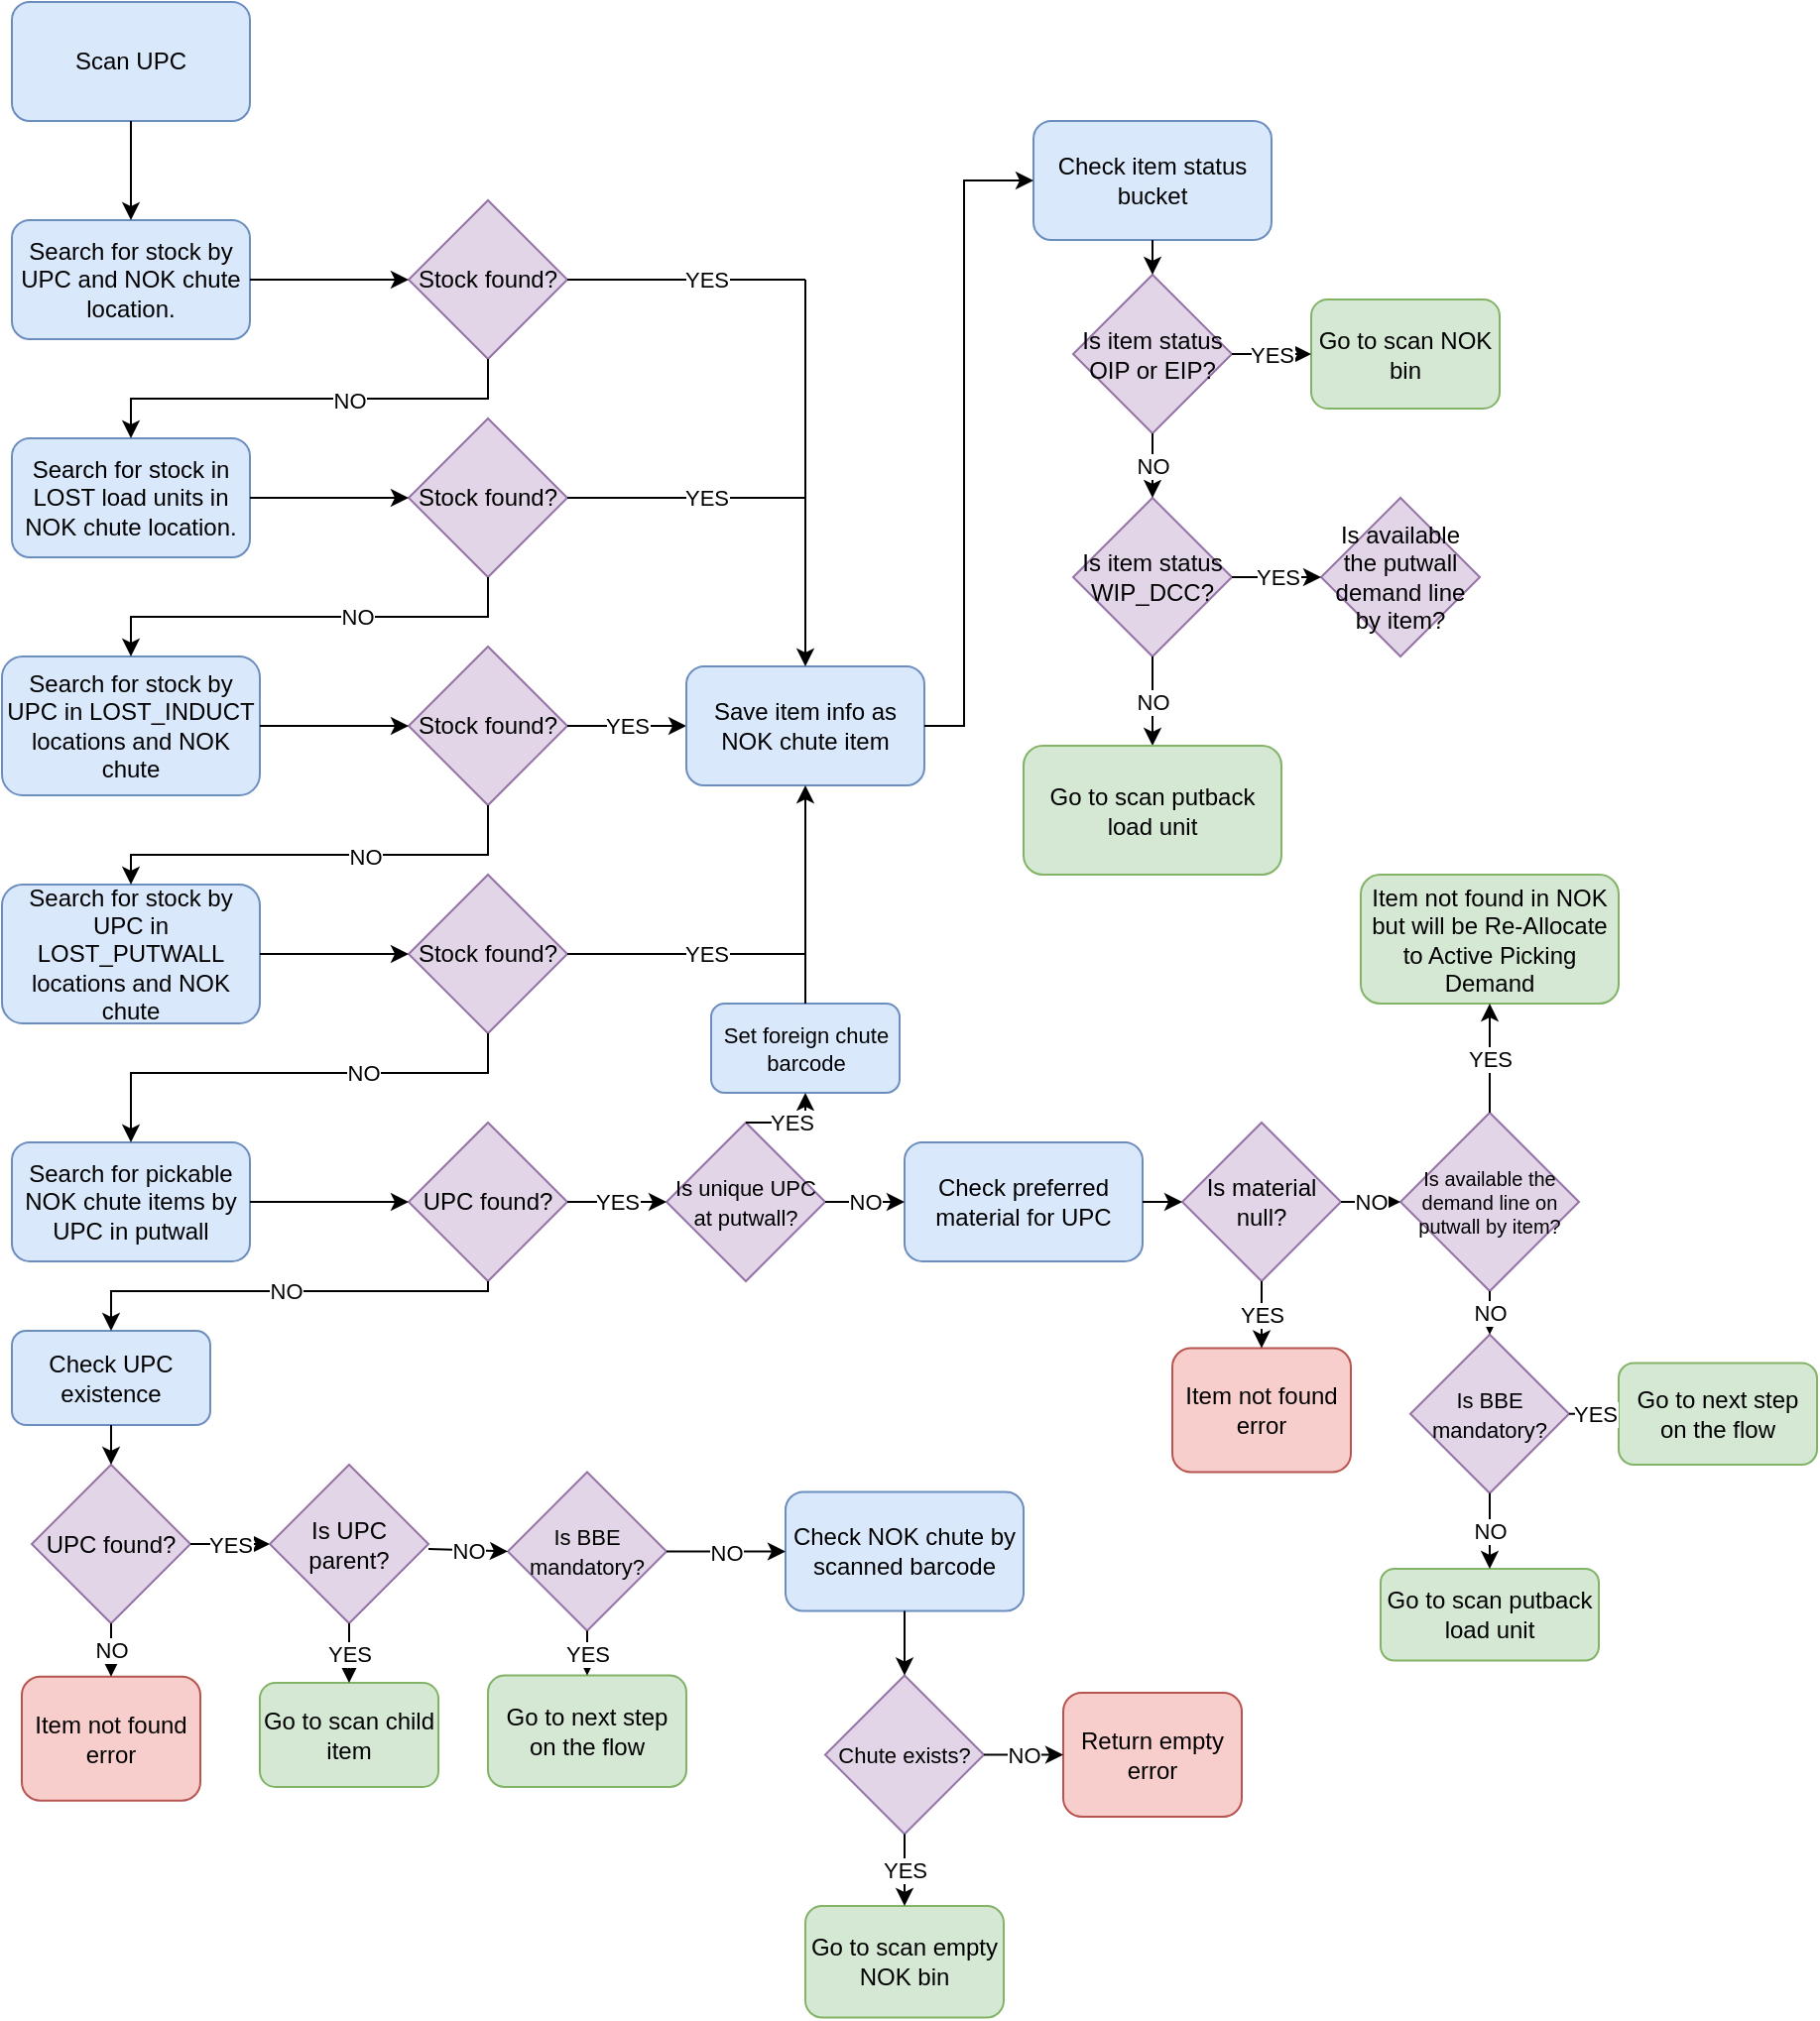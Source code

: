 <mxfile version="20.8.5" type="github">
  <diagram id="r_YibBg9pNAlh49fxTqV" name="Page-1">
    <mxGraphModel dx="880" dy="484" grid="1" gridSize="10" guides="1" tooltips="1" connect="1" arrows="1" fold="1" page="1" pageScale="1" pageWidth="850" pageHeight="1100" math="0" shadow="0">
      <root>
        <mxCell id="0" />
        <mxCell id="1" parent="0" />
        <mxCell id="iW8ypiJLn93vTO-Lixs0-1" value="Scan UPC" style="rounded=1;whiteSpace=wrap;html=1;fillColor=#dae8fc;strokeColor=#6c8ebf;" parent="1" vertex="1">
          <mxGeometry x="40" y="40" width="120" height="60" as="geometry" />
        </mxCell>
        <mxCell id="iW8ypiJLn93vTO-Lixs0-2" value="Search for stock by UPC and NOK chute location." style="rounded=1;whiteSpace=wrap;html=1;fillColor=#dae8fc;strokeColor=#6c8ebf;" parent="1" vertex="1">
          <mxGeometry x="40" y="150" width="120" height="60" as="geometry" />
        </mxCell>
        <mxCell id="iW8ypiJLn93vTO-Lixs0-3" value="Stock found?" style="rhombus;whiteSpace=wrap;html=1;fillColor=#e1d5e7;strokeColor=#9673a6;" parent="1" vertex="1">
          <mxGeometry x="240" y="140" width="80" height="80" as="geometry" />
        </mxCell>
        <mxCell id="iW8ypiJLn93vTO-Lixs0-4" value="" style="endArrow=classic;html=1;rounded=0;exitX=0.5;exitY=1;exitDx=0;exitDy=0;" parent="1" source="iW8ypiJLn93vTO-Lixs0-1" target="iW8ypiJLn93vTO-Lixs0-2" edge="1">
          <mxGeometry width="50" height="50" relative="1" as="geometry">
            <mxPoint x="400" y="130" as="sourcePoint" />
            <mxPoint x="450" y="80" as="targetPoint" />
          </mxGeometry>
        </mxCell>
        <mxCell id="iW8ypiJLn93vTO-Lixs0-5" value="" style="endArrow=classic;html=1;rounded=0;exitX=1;exitY=0.5;exitDx=0;exitDy=0;entryX=0;entryY=0.5;entryDx=0;entryDy=0;" parent="1" source="iW8ypiJLn93vTO-Lixs0-2" target="iW8ypiJLn93vTO-Lixs0-3" edge="1">
          <mxGeometry width="50" height="50" relative="1" as="geometry">
            <mxPoint x="400" y="110" as="sourcePoint" />
            <mxPoint x="450" y="60" as="targetPoint" />
          </mxGeometry>
        </mxCell>
        <mxCell id="iW8ypiJLn93vTO-Lixs0-6" value="Search for stock in LOST load units in NOK chute location." style="rounded=1;whiteSpace=wrap;html=1;fillColor=#dae8fc;strokeColor=#6c8ebf;" parent="1" vertex="1">
          <mxGeometry x="40" y="260" width="120" height="60" as="geometry" />
        </mxCell>
        <mxCell id="iW8ypiJLn93vTO-Lixs0-7" value="" style="endArrow=classic;html=1;rounded=0;exitX=0.5;exitY=1;exitDx=0;exitDy=0;entryX=0.5;entryY=0;entryDx=0;entryDy=0;" parent="1" source="iW8ypiJLn93vTO-Lixs0-3" target="iW8ypiJLn93vTO-Lixs0-6" edge="1">
          <mxGeometry width="50" height="50" relative="1" as="geometry">
            <mxPoint x="400" y="170" as="sourcePoint" />
            <mxPoint x="450" y="120" as="targetPoint" />
            <Array as="points">
              <mxPoint x="280" y="240" />
              <mxPoint x="100" y="240" />
            </Array>
          </mxGeometry>
        </mxCell>
        <mxCell id="uiSWtzwR43BjHoKQ6L8p-38" value="NO" style="edgeLabel;html=1;align=center;verticalAlign=middle;resizable=0;points=[];fontSize=11;" parent="iW8ypiJLn93vTO-Lixs0-7" vertex="1" connectable="0">
          <mxGeometry x="-0.182" y="1" relative="1" as="geometry">
            <mxPoint as="offset" />
          </mxGeometry>
        </mxCell>
        <mxCell id="iW8ypiJLn93vTO-Lixs0-8" value="Search for stock by UPC in LOST_INDUCT locations and NOK chute" style="rounded=1;whiteSpace=wrap;html=1;fillColor=#dae8fc;strokeColor=#6c8ebf;" parent="1" vertex="1">
          <mxGeometry x="35" y="370" width="130" height="70" as="geometry" />
        </mxCell>
        <mxCell id="iW8ypiJLn93vTO-Lixs0-9" value="Stock found?" style="rhombus;whiteSpace=wrap;html=1;fillColor=#e1d5e7;strokeColor=#9673a6;" parent="1" vertex="1">
          <mxGeometry x="240" y="250" width="80" height="80" as="geometry" />
        </mxCell>
        <mxCell id="iW8ypiJLn93vTO-Lixs0-10" value="Stock found?" style="rhombus;whiteSpace=wrap;html=1;fillColor=#e1d5e7;strokeColor=#9673a6;" parent="1" vertex="1">
          <mxGeometry x="240" y="365" width="80" height="80" as="geometry" />
        </mxCell>
        <mxCell id="iW8ypiJLn93vTO-Lixs0-11" value="Search for stock by UPC in LOST_PUTWALL locations and NOK chute" style="rounded=1;whiteSpace=wrap;html=1;fillColor=#dae8fc;strokeColor=#6c8ebf;" parent="1" vertex="1">
          <mxGeometry x="35" y="485" width="130" height="70" as="geometry" />
        </mxCell>
        <mxCell id="iW8ypiJLn93vTO-Lixs0-12" value="" style="endArrow=classic;html=1;rounded=0;exitX=0.5;exitY=1;exitDx=0;exitDy=0;entryX=0.5;entryY=0;entryDx=0;entryDy=0;" parent="1" source="iW8ypiJLn93vTO-Lixs0-9" target="iW8ypiJLn93vTO-Lixs0-8" edge="1">
          <mxGeometry width="50" height="50" relative="1" as="geometry">
            <mxPoint x="400" y="450" as="sourcePoint" />
            <mxPoint x="450" y="400" as="targetPoint" />
            <Array as="points">
              <mxPoint x="280" y="350" />
              <mxPoint x="100" y="350" />
            </Array>
          </mxGeometry>
        </mxCell>
        <mxCell id="uiSWtzwR43BjHoKQ6L8p-39" value="NO" style="edgeLabel;html=1;align=center;verticalAlign=middle;resizable=0;points=[];fontSize=11;" parent="iW8ypiJLn93vTO-Lixs0-12" vertex="1" connectable="0">
          <mxGeometry x="-0.218" relative="1" as="geometry">
            <mxPoint as="offset" />
          </mxGeometry>
        </mxCell>
        <mxCell id="iW8ypiJLn93vTO-Lixs0-13" value="Stock found?" style="rhombus;whiteSpace=wrap;html=1;fillColor=#e1d5e7;strokeColor=#9673a6;" parent="1" vertex="1">
          <mxGeometry x="240" y="480" width="80" height="80" as="geometry" />
        </mxCell>
        <mxCell id="iW8ypiJLn93vTO-Lixs0-14" value="" style="endArrow=classic;html=1;rounded=0;exitX=0.5;exitY=1;exitDx=0;exitDy=0;entryX=0.5;entryY=0;entryDx=0;entryDy=0;" parent="1" source="iW8ypiJLn93vTO-Lixs0-10" target="iW8ypiJLn93vTO-Lixs0-11" edge="1">
          <mxGeometry width="50" height="50" relative="1" as="geometry">
            <mxPoint x="400" y="480" as="sourcePoint" />
            <mxPoint x="450" y="430" as="targetPoint" />
            <Array as="points">
              <mxPoint x="280" y="470" />
              <mxPoint x="100" y="470" />
            </Array>
          </mxGeometry>
        </mxCell>
        <mxCell id="uiSWtzwR43BjHoKQ6L8p-40" value="NO" style="edgeLabel;html=1;align=center;verticalAlign=middle;resizable=0;points=[];fontSize=11;" parent="iW8ypiJLn93vTO-Lixs0-14" vertex="1" connectable="0">
          <mxGeometry x="-0.209" y="1" relative="1" as="geometry">
            <mxPoint as="offset" />
          </mxGeometry>
        </mxCell>
        <mxCell id="iW8ypiJLn93vTO-Lixs0-15" value="" style="endArrow=classic;html=1;rounded=0;exitX=1;exitY=0.5;exitDx=0;exitDy=0;entryX=0;entryY=0.5;entryDx=0;entryDy=0;" parent="1" source="iW8ypiJLn93vTO-Lixs0-6" target="iW8ypiJLn93vTO-Lixs0-9" edge="1">
          <mxGeometry width="50" height="50" relative="1" as="geometry">
            <mxPoint x="400" y="390" as="sourcePoint" />
            <mxPoint x="450" y="340" as="targetPoint" />
          </mxGeometry>
        </mxCell>
        <mxCell id="iW8ypiJLn93vTO-Lixs0-16" value="" style="endArrow=classic;html=1;rounded=0;exitX=1;exitY=0.5;exitDx=0;exitDy=0;entryX=0;entryY=0.5;entryDx=0;entryDy=0;" parent="1" source="iW8ypiJLn93vTO-Lixs0-8" target="iW8ypiJLn93vTO-Lixs0-10" edge="1">
          <mxGeometry width="50" height="50" relative="1" as="geometry">
            <mxPoint x="400" y="390" as="sourcePoint" />
            <mxPoint x="450" y="340" as="targetPoint" />
          </mxGeometry>
        </mxCell>
        <mxCell id="iW8ypiJLn93vTO-Lixs0-17" value="" style="endArrow=classic;html=1;rounded=0;exitX=1;exitY=0.5;exitDx=0;exitDy=0;entryX=0;entryY=0.5;entryDx=0;entryDy=0;" parent="1" source="iW8ypiJLn93vTO-Lixs0-11" target="iW8ypiJLn93vTO-Lixs0-13" edge="1">
          <mxGeometry width="50" height="50" relative="1" as="geometry">
            <mxPoint x="400" y="390" as="sourcePoint" />
            <mxPoint x="450" y="340" as="targetPoint" />
          </mxGeometry>
        </mxCell>
        <mxCell id="iW8ypiJLn93vTO-Lixs0-18" value="Search for pickable NOK chute items by UPC in putwall" style="rounded=1;whiteSpace=wrap;html=1;fillColor=#dae8fc;strokeColor=#6c8ebf;" parent="1" vertex="1">
          <mxGeometry x="40" y="615" width="120" height="60" as="geometry" />
        </mxCell>
        <mxCell id="iW8ypiJLn93vTO-Lixs0-19" value="" style="endArrow=classic;html=1;rounded=0;exitX=0.5;exitY=1;exitDx=0;exitDy=0;entryX=0.5;entryY=0;entryDx=0;entryDy=0;" parent="1" source="iW8ypiJLn93vTO-Lixs0-13" target="iW8ypiJLn93vTO-Lixs0-18" edge="1">
          <mxGeometry width="50" height="50" relative="1" as="geometry">
            <mxPoint x="400" y="690" as="sourcePoint" />
            <mxPoint x="450" y="640" as="targetPoint" />
            <Array as="points">
              <mxPoint x="280" y="580" />
              <mxPoint x="100" y="580" />
            </Array>
          </mxGeometry>
        </mxCell>
        <mxCell id="uiSWtzwR43BjHoKQ6L8p-41" value="NO" style="edgeLabel;html=1;align=center;verticalAlign=middle;resizable=0;points=[];fontSize=11;" parent="iW8ypiJLn93vTO-Lixs0-19" vertex="1" connectable="0">
          <mxGeometry x="-0.291" relative="1" as="geometry">
            <mxPoint as="offset" />
          </mxGeometry>
        </mxCell>
        <mxCell id="iW8ypiJLn93vTO-Lixs0-21" value="UPC found?" style="rhombus;whiteSpace=wrap;html=1;fillColor=#e1d5e7;strokeColor=#9673a6;" parent="1" vertex="1">
          <mxGeometry x="240" y="605" width="80" height="80" as="geometry" />
        </mxCell>
        <mxCell id="iW8ypiJLn93vTO-Lixs0-22" value="" style="endArrow=classic;html=1;rounded=0;exitX=1;exitY=0.5;exitDx=0;exitDy=0;entryX=0;entryY=0.5;entryDx=0;entryDy=0;" parent="1" source="iW8ypiJLn93vTO-Lixs0-18" target="iW8ypiJLn93vTO-Lixs0-21" edge="1">
          <mxGeometry width="50" height="50" relative="1" as="geometry">
            <mxPoint x="400" y="580" as="sourcePoint" />
            <mxPoint x="450" y="520" as="targetPoint" />
          </mxGeometry>
        </mxCell>
        <mxCell id="iW8ypiJLn93vTO-Lixs0-23" value="&lt;font style=&quot;font-size: 11px;&quot;&gt;Is unique UPC at putwall?&lt;/font&gt;" style="rhombus;whiteSpace=wrap;html=1;fillColor=#e1d5e7;strokeColor=#9673a6;" parent="1" vertex="1">
          <mxGeometry x="370" y="605" width="80" height="80" as="geometry" />
        </mxCell>
        <mxCell id="cumas0a4TIuG_pNE9eDe-1" value="Check preferred material for UPC" style="rounded=1;whiteSpace=wrap;html=1;fillColor=#dae8fc;strokeColor=#6c8ebf;" parent="1" vertex="1">
          <mxGeometry x="490" y="615" width="120" height="60" as="geometry" />
        </mxCell>
        <mxCell id="uiSWtzwR43BjHoKQ6L8p-2" value="Is material null?" style="rhombus;whiteSpace=wrap;html=1;fillColor=#e1d5e7;strokeColor=#9673a6;" parent="1" vertex="1">
          <mxGeometry x="630" y="605" width="80" height="80" as="geometry" />
        </mxCell>
        <mxCell id="uiSWtzwR43BjHoKQ6L8p-4" value="Is available the demand line on putwall by item?" style="rhombus;whiteSpace=wrap;html=1;fillColor=#e1d5e7;strokeColor=#9673a6;fontSize=10;" parent="1" vertex="1">
          <mxGeometry x="740" y="600" width="90" height="90" as="geometry" />
        </mxCell>
        <mxCell id="uiSWtzwR43BjHoKQ6L8p-5" value="&lt;font style=&quot;font-size: 12px;&quot;&gt;Item not found in NOK but will be Re-Allocate to Active Picking Demand&lt;/font&gt;" style="rounded=1;whiteSpace=wrap;html=1;fontSize=10;fillColor=#d5e8d4;strokeColor=#82b366;" parent="1" vertex="1">
          <mxGeometry x="720" y="480" width="130" height="65" as="geometry" />
        </mxCell>
        <mxCell id="uiSWtzwR43BjHoKQ6L8p-8" value="&lt;font style=&quot;font-size: 11px;&quot;&gt;Is BBE mandatory?&lt;/font&gt;" style="rhombus;whiteSpace=wrap;html=1;fillColor=#e1d5e7;strokeColor=#9673a6;" parent="1" vertex="1">
          <mxGeometry x="745" y="711.88" width="80" height="80" as="geometry" />
        </mxCell>
        <mxCell id="uiSWtzwR43BjHoKQ6L8p-9" value="&lt;font style=&quot;font-size: 12px;&quot;&gt;Go to next step on the flow&lt;/font&gt;" style="rounded=1;whiteSpace=wrap;html=1;fontSize=10;fillColor=#d5e8d4;strokeColor=#82b366;" parent="1" vertex="1">
          <mxGeometry x="850" y="726.25" width="100" height="51.25" as="geometry" />
        </mxCell>
        <mxCell id="uiSWtzwR43BjHoKQ6L8p-10" value="&lt;font style=&quot;font-size: 12px;&quot;&gt;Go to scan putback load unit&lt;/font&gt;" style="rounded=1;whiteSpace=wrap;html=1;fontSize=10;fillColor=#d5e8d4;strokeColor=#82b366;" parent="1" vertex="1">
          <mxGeometry x="730" y="830" width="110" height="46.25" as="geometry" />
        </mxCell>
        <mxCell id="uiSWtzwR43BjHoKQ6L8p-21" value="" style="endArrow=classic;html=1;rounded=0;fontSize=11;exitX=1;exitY=0.5;exitDx=0;exitDy=0;entryX=0;entryY=0.5;entryDx=0;entryDy=0;" parent="1" source="iW8ypiJLn93vTO-Lixs0-10" target="uiSWtzwR43BjHoKQ6L8p-63" edge="1">
          <mxGeometry relative="1" as="geometry">
            <mxPoint x="360" y="410" as="sourcePoint" />
            <mxPoint x="410" y="405" as="targetPoint" />
          </mxGeometry>
        </mxCell>
        <mxCell id="uiSWtzwR43BjHoKQ6L8p-22" value="YES" style="edgeLabel;resizable=0;html=1;align=center;verticalAlign=middle;fontSize=11;" parent="uiSWtzwR43BjHoKQ6L8p-21" connectable="0" vertex="1">
          <mxGeometry relative="1" as="geometry" />
        </mxCell>
        <mxCell id="uiSWtzwR43BjHoKQ6L8p-25" value="" style="endArrow=classic;html=1;rounded=0;fontSize=11;exitX=1;exitY=0.5;exitDx=0;exitDy=0;" parent="1" source="cumas0a4TIuG_pNE9eDe-1" target="uiSWtzwR43BjHoKQ6L8p-2" edge="1">
          <mxGeometry width="50" height="50" relative="1" as="geometry">
            <mxPoint x="805" y="895" as="sourcePoint" />
            <mxPoint x="855" y="845" as="targetPoint" />
          </mxGeometry>
        </mxCell>
        <mxCell id="uiSWtzwR43BjHoKQ6L8p-26" value="" style="endArrow=classic;html=1;rounded=0;fontSize=11;exitX=1;exitY=0.5;exitDx=0;exitDy=0;" parent="1" source="iW8ypiJLn93vTO-Lixs0-23" target="cumas0a4TIuG_pNE9eDe-1" edge="1">
          <mxGeometry relative="1" as="geometry">
            <mxPoint x="775" y="922.5" as="sourcePoint" />
            <mxPoint x="875" y="922.5" as="targetPoint" />
          </mxGeometry>
        </mxCell>
        <mxCell id="uiSWtzwR43BjHoKQ6L8p-27" value="NO" style="edgeLabel;resizable=0;html=1;align=center;verticalAlign=middle;fontSize=11;" parent="uiSWtzwR43BjHoKQ6L8p-26" connectable="0" vertex="1">
          <mxGeometry relative="1" as="geometry" />
        </mxCell>
        <mxCell id="uiSWtzwR43BjHoKQ6L8p-30" value="" style="endArrow=classic;html=1;rounded=0;fontSize=11;exitX=0.5;exitY=0;exitDx=0;exitDy=0;entryX=0.5;entryY=1;entryDx=0;entryDy=0;" parent="1" source="uiSWtzwR43BjHoKQ6L8p-4" target="uiSWtzwR43BjHoKQ6L8p-5" edge="1">
          <mxGeometry relative="1" as="geometry">
            <mxPoint x="785" y="885" as="sourcePoint" />
            <mxPoint x="885" y="885" as="targetPoint" />
          </mxGeometry>
        </mxCell>
        <mxCell id="uiSWtzwR43BjHoKQ6L8p-31" value="YES" style="edgeLabel;resizable=0;html=1;align=center;verticalAlign=middle;fontSize=11;" parent="uiSWtzwR43BjHoKQ6L8p-30" connectable="0" vertex="1">
          <mxGeometry relative="1" as="geometry" />
        </mxCell>
        <mxCell id="uiSWtzwR43BjHoKQ6L8p-34" value="" style="endArrow=classic;html=1;rounded=0;fontSize=11;exitX=1;exitY=0.5;exitDx=0;exitDy=0;entryX=0;entryY=0.5;entryDx=0;entryDy=0;" parent="1" source="uiSWtzwR43BjHoKQ6L8p-8" target="uiSWtzwR43BjHoKQ6L8p-9" edge="1">
          <mxGeometry relative="1" as="geometry">
            <mxPoint x="705" y="1155" as="sourcePoint" />
            <mxPoint x="805" y="1155" as="targetPoint" />
          </mxGeometry>
        </mxCell>
        <mxCell id="uiSWtzwR43BjHoKQ6L8p-35" value="YES" style="edgeLabel;resizable=0;html=1;align=center;verticalAlign=middle;fontSize=11;" parent="uiSWtzwR43BjHoKQ6L8p-34" connectable="0" vertex="1">
          <mxGeometry relative="1" as="geometry" />
        </mxCell>
        <mxCell id="uiSWtzwR43BjHoKQ6L8p-36" value="" style="endArrow=classic;html=1;rounded=0;fontSize=11;exitX=0.5;exitY=1;exitDx=0;exitDy=0;" parent="1" source="uiSWtzwR43BjHoKQ6L8p-8" target="uiSWtzwR43BjHoKQ6L8p-10" edge="1">
          <mxGeometry relative="1" as="geometry">
            <mxPoint x="775" y="922.5" as="sourcePoint" />
            <mxPoint x="875" y="922.5" as="targetPoint" />
          </mxGeometry>
        </mxCell>
        <mxCell id="uiSWtzwR43BjHoKQ6L8p-37" value="NO" style="edgeLabel;resizable=0;html=1;align=center;verticalAlign=middle;fontSize=11;" parent="uiSWtzwR43BjHoKQ6L8p-36" connectable="0" vertex="1">
          <mxGeometry relative="1" as="geometry" />
        </mxCell>
        <mxCell id="uiSWtzwR43BjHoKQ6L8p-55" value="" style="endArrow=none;html=1;rounded=0;fontSize=11;exitX=1;exitY=0.5;exitDx=0;exitDy=0;" parent="1" source="iW8ypiJLn93vTO-Lixs0-3" edge="1">
          <mxGeometry width="50" height="50" relative="1" as="geometry">
            <mxPoint x="340" y="220" as="sourcePoint" />
            <mxPoint x="440" y="180" as="targetPoint" />
          </mxGeometry>
        </mxCell>
        <mxCell id="uiSWtzwR43BjHoKQ6L8p-56" value="YES" style="edgeLabel;html=1;align=center;verticalAlign=middle;resizable=0;points=[];fontSize=11;" parent="uiSWtzwR43BjHoKQ6L8p-55" vertex="1" connectable="0">
          <mxGeometry x="0.168" relative="1" as="geometry">
            <mxPoint as="offset" />
          </mxGeometry>
        </mxCell>
        <mxCell id="uiSWtzwR43BjHoKQ6L8p-61" value="" style="endArrow=none;html=1;rounded=0;fontSize=11;exitX=1;exitY=0.5;exitDx=0;exitDy=0;" parent="1" source="iW8ypiJLn93vTO-Lixs0-9" edge="1">
          <mxGeometry width="50" height="50" relative="1" as="geometry">
            <mxPoint x="350" y="289.5" as="sourcePoint" />
            <mxPoint x="440" y="290" as="targetPoint" />
          </mxGeometry>
        </mxCell>
        <mxCell id="uiSWtzwR43BjHoKQ6L8p-62" value="YES" style="edgeLabel;html=1;align=center;verticalAlign=middle;resizable=0;points=[];fontSize=11;" parent="uiSWtzwR43BjHoKQ6L8p-61" vertex="1" connectable="0">
          <mxGeometry x="0.168" relative="1" as="geometry">
            <mxPoint as="offset" />
          </mxGeometry>
        </mxCell>
        <mxCell id="uiSWtzwR43BjHoKQ6L8p-63" value="&lt;font style=&quot;font-size: 12px;&quot;&gt;Save item info as NOK chute item&lt;/font&gt;" style="rounded=1;whiteSpace=wrap;html=1;fontSize=11;fillColor=#dae8fc;strokeColor=#6c8ebf;" parent="1" vertex="1">
          <mxGeometry x="380" y="375" width="120" height="60" as="geometry" />
        </mxCell>
        <mxCell id="uiSWtzwR43BjHoKQ6L8p-64" value="" style="endArrow=classic;html=1;rounded=0;fontSize=11;entryX=0.5;entryY=0;entryDx=0;entryDy=0;" parent="1" target="uiSWtzwR43BjHoKQ6L8p-63" edge="1">
          <mxGeometry width="50" height="50" relative="1" as="geometry">
            <mxPoint x="440" y="180" as="sourcePoint" />
            <mxPoint x="470" y="390" as="targetPoint" />
          </mxGeometry>
        </mxCell>
        <mxCell id="uiSWtzwR43BjHoKQ6L8p-66" value="" style="endArrow=none;html=1;rounded=0;fontSize=11;exitX=1;exitY=0.5;exitDx=0;exitDy=0;" parent="1" source="iW8ypiJLn93vTO-Lixs0-13" edge="1">
          <mxGeometry width="50" height="50" relative="1" as="geometry">
            <mxPoint x="330" y="300" as="sourcePoint" />
            <mxPoint x="440" y="520" as="targetPoint" />
          </mxGeometry>
        </mxCell>
        <mxCell id="uiSWtzwR43BjHoKQ6L8p-67" value="YES" style="edgeLabel;html=1;align=center;verticalAlign=middle;resizable=0;points=[];fontSize=11;" parent="uiSWtzwR43BjHoKQ6L8p-66" vertex="1" connectable="0">
          <mxGeometry x="0.168" relative="1" as="geometry">
            <mxPoint as="offset" />
          </mxGeometry>
        </mxCell>
        <mxCell id="uiSWtzwR43BjHoKQ6L8p-68" value="Set foreign chute barcode" style="rounded=1;whiteSpace=wrap;html=1;fontSize=11;fillColor=#dae8fc;strokeColor=#6c8ebf;" parent="1" vertex="1">
          <mxGeometry x="392.5" y="545" width="95" height="45" as="geometry" />
        </mxCell>
        <mxCell id="uiSWtzwR43BjHoKQ6L8p-72" value="Check item status bucket" style="rounded=1;whiteSpace=wrap;html=1;fontSize=12;fillColor=#dae8fc;strokeColor=#6c8ebf;" parent="1" vertex="1">
          <mxGeometry x="555" y="100" width="120" height="60" as="geometry" />
        </mxCell>
        <mxCell id="uiSWtzwR43BjHoKQ6L8p-74" value="Is item status OIP or EIP?" style="rhombus;whiteSpace=wrap;html=1;fillColor=#e1d5e7;strokeColor=#9673a6;" parent="1" vertex="1">
          <mxGeometry x="575" y="177.5" width="80" height="80" as="geometry" />
        </mxCell>
        <mxCell id="uiSWtzwR43BjHoKQ6L8p-75" value="" style="endArrow=classic;html=1;rounded=0;fontSize=12;exitX=0.5;exitY=1;exitDx=0;exitDy=0;" parent="1" source="uiSWtzwR43BjHoKQ6L8p-72" target="uiSWtzwR43BjHoKQ6L8p-74" edge="1">
          <mxGeometry width="50" height="50" relative="1" as="geometry">
            <mxPoint x="415" y="210" as="sourcePoint" />
            <mxPoint x="465" y="160" as="targetPoint" />
          </mxGeometry>
        </mxCell>
        <mxCell id="uiSWtzwR43BjHoKQ6L8p-76" value="&lt;font style=&quot;font-size: 12px;&quot;&gt;Go to scan NOK bin&lt;/font&gt;" style="rounded=1;whiteSpace=wrap;html=1;fontSize=10;fillColor=#d5e8d4;strokeColor=#82b366;" parent="1" vertex="1">
          <mxGeometry x="695" y="190" width="95" height="55" as="geometry" />
        </mxCell>
        <mxCell id="uiSWtzwR43BjHoKQ6L8p-77" value="" style="endArrow=classic;html=1;rounded=0;fontSize=11;exitX=1;exitY=0.5;exitDx=0;exitDy=0;entryX=0;entryY=0.5;entryDx=0;entryDy=0;" parent="1" source="uiSWtzwR43BjHoKQ6L8p-74" target="uiSWtzwR43BjHoKQ6L8p-76" edge="1">
          <mxGeometry relative="1" as="geometry">
            <mxPoint x="155" y="580" as="sourcePoint" />
            <mxPoint x="655" y="310" as="targetPoint" />
          </mxGeometry>
        </mxCell>
        <mxCell id="uiSWtzwR43BjHoKQ6L8p-78" value="YES" style="edgeLabel;resizable=0;html=1;align=center;verticalAlign=middle;fontSize=11;" parent="uiSWtzwR43BjHoKQ6L8p-77" connectable="0" vertex="1">
          <mxGeometry relative="1" as="geometry" />
        </mxCell>
        <mxCell id="uiSWtzwR43BjHoKQ6L8p-79" value="Is item status WIP_DCC?" style="rhombus;whiteSpace=wrap;html=1;fillColor=#e1d5e7;strokeColor=#9673a6;" parent="1" vertex="1">
          <mxGeometry x="575" y="290" width="80" height="80" as="geometry" />
        </mxCell>
        <mxCell id="uiSWtzwR43BjHoKQ6L8p-84" value="" style="endArrow=classic;html=1;rounded=0;fontSize=11;exitX=0.5;exitY=1;exitDx=0;exitDy=0;entryX=0.5;entryY=0;entryDx=0;entryDy=0;" parent="1" source="uiSWtzwR43BjHoKQ6L8p-74" target="uiSWtzwR43BjHoKQ6L8p-79" edge="1">
          <mxGeometry relative="1" as="geometry">
            <mxPoint x="675" y="330" as="sourcePoint" />
            <mxPoint x="775" y="330" as="targetPoint" />
          </mxGeometry>
        </mxCell>
        <mxCell id="uiSWtzwR43BjHoKQ6L8p-85" value="NO" style="edgeLabel;resizable=0;html=1;align=center;verticalAlign=middle;fontSize=11;" parent="uiSWtzwR43BjHoKQ6L8p-84" connectable="0" vertex="1">
          <mxGeometry relative="1" as="geometry" />
        </mxCell>
        <mxCell id="uiSWtzwR43BjHoKQ6L8p-87" value="" style="endArrow=classic;html=1;rounded=0;fontSize=11;exitX=0.5;exitY=1;exitDx=0;exitDy=0;entryX=0.5;entryY=0;entryDx=0;entryDy=0;" parent="1" source="uiSWtzwR43BjHoKQ6L8p-79" target="uiSWtzwR43BjHoKQ6L8p-89" edge="1">
          <mxGeometry relative="1" as="geometry">
            <mxPoint x="614.5" y="430" as="sourcePoint" />
            <mxPoint x="615" y="440" as="targetPoint" />
          </mxGeometry>
        </mxCell>
        <mxCell id="uiSWtzwR43BjHoKQ6L8p-88" value="NO" style="edgeLabel;resizable=0;html=1;align=center;verticalAlign=middle;fontSize=11;" parent="uiSWtzwR43BjHoKQ6L8p-87" connectable="0" vertex="1">
          <mxGeometry relative="1" as="geometry" />
        </mxCell>
        <mxCell id="uiSWtzwR43BjHoKQ6L8p-89" value="&lt;font style=&quot;font-size: 12px;&quot;&gt;Go to scan putback load unit&lt;/font&gt;" style="rounded=1;whiteSpace=wrap;html=1;fontSize=10;fillColor=#d5e8d4;strokeColor=#82b366;" parent="1" vertex="1">
          <mxGeometry x="550" y="415" width="130" height="65" as="geometry" />
        </mxCell>
        <mxCell id="uiSWtzwR43BjHoKQ6L8p-90" value="Is available the putwall demand line by item?" style="rhombus;whiteSpace=wrap;html=1;fillColor=#e1d5e7;strokeColor=#9673a6;" parent="1" vertex="1">
          <mxGeometry x="700" y="290" width="80" height="80" as="geometry" />
        </mxCell>
        <mxCell id="uiSWtzwR43BjHoKQ6L8p-91" value="" style="endArrow=classic;html=1;rounded=0;fontSize=11;exitX=1;exitY=0.5;exitDx=0;exitDy=0;entryX=0;entryY=0.5;entryDx=0;entryDy=0;" parent="1" source="uiSWtzwR43BjHoKQ6L8p-79" target="uiSWtzwR43BjHoKQ6L8p-90" edge="1">
          <mxGeometry relative="1" as="geometry">
            <mxPoint x="665" y="235" as="sourcePoint" />
            <mxPoint x="725" y="235" as="targetPoint" />
          </mxGeometry>
        </mxCell>
        <mxCell id="uiSWtzwR43BjHoKQ6L8p-92" value="YES" style="edgeLabel;resizable=0;html=1;align=center;verticalAlign=middle;fontSize=11;" parent="uiSWtzwR43BjHoKQ6L8p-91" connectable="0" vertex="1">
          <mxGeometry relative="1" as="geometry" />
        </mxCell>
        <mxCell id="7Ua8V0kMsa1blQkADIz--1" value="Check UPC existence" style="rounded=1;whiteSpace=wrap;html=1;fillColor=#dae8fc;strokeColor=#6c8ebf;" vertex="1" parent="1">
          <mxGeometry x="40" y="710" width="100" height="47.5" as="geometry" />
        </mxCell>
        <mxCell id="7Ua8V0kMsa1blQkADIz--2" value="UPC found?" style="rhombus;whiteSpace=wrap;html=1;fillColor=#e1d5e7;strokeColor=#9673a6;" vertex="1" parent="1">
          <mxGeometry x="50" y="777.5" width="80" height="80" as="geometry" />
        </mxCell>
        <mxCell id="7Ua8V0kMsa1blQkADIz--4" value="&lt;font style=&quot;font-size: 12px;&quot;&gt;Item not found error&lt;/font&gt;" style="rounded=1;whiteSpace=wrap;html=1;fontSize=10;fillColor=#f8cecc;strokeColor=#b85450;" vertex="1" parent="1">
          <mxGeometry x="45" y="884.38" width="90" height="62.5" as="geometry" />
        </mxCell>
        <mxCell id="7Ua8V0kMsa1blQkADIz--5" value="" style="endArrow=classic;html=1;rounded=0;fontSize=11;exitX=0.5;exitY=1;exitDx=0;exitDy=0;entryX=0.5;entryY=0;entryDx=0;entryDy=0;" edge="1" parent="1" source="7Ua8V0kMsa1blQkADIz--2" target="7Ua8V0kMsa1blQkADIz--4">
          <mxGeometry relative="1" as="geometry">
            <mxPoint x="45" y="787.5" as="sourcePoint" />
            <mxPoint x="145" y="787.5" as="targetPoint" />
          </mxGeometry>
        </mxCell>
        <mxCell id="7Ua8V0kMsa1blQkADIz--6" value="NO" style="edgeLabel;resizable=0;html=1;align=center;verticalAlign=middle;fontSize=11;" connectable="0" vertex="1" parent="7Ua8V0kMsa1blQkADIz--5">
          <mxGeometry relative="1" as="geometry" />
        </mxCell>
        <mxCell id="7Ua8V0kMsa1blQkADIz--7" value="" style="endArrow=classic;html=1;rounded=0;exitX=0.5;exitY=1;exitDx=0;exitDy=0;entryX=0.5;entryY=0;entryDx=0;entryDy=0;" edge="1" parent="1" source="7Ua8V0kMsa1blQkADIz--1" target="7Ua8V0kMsa1blQkADIz--2">
          <mxGeometry width="50" height="50" relative="1" as="geometry">
            <mxPoint x="75" y="870" as="sourcePoint" />
            <mxPoint x="125" y="820" as="targetPoint" />
          </mxGeometry>
        </mxCell>
        <mxCell id="7Ua8V0kMsa1blQkADIz--8" value="" style="endArrow=classic;html=1;rounded=0;fontSize=11;exitX=1;exitY=0.5;exitDx=0;exitDy=0;" edge="1" parent="1" source="7Ua8V0kMsa1blQkADIz--2" target="7Ua8V0kMsa1blQkADIz--10">
          <mxGeometry relative="1" as="geometry">
            <mxPoint x="210" y="810" as="sourcePoint" />
            <mxPoint x="310" y="810" as="targetPoint" />
          </mxGeometry>
        </mxCell>
        <mxCell id="7Ua8V0kMsa1blQkADIz--9" value="YES" style="edgeLabel;resizable=0;html=1;align=center;verticalAlign=middle;fontSize=11;" connectable="0" vertex="1" parent="7Ua8V0kMsa1blQkADIz--8">
          <mxGeometry relative="1" as="geometry" />
        </mxCell>
        <mxCell id="7Ua8V0kMsa1blQkADIz--10" value="Is UPC parent?" style="rhombus;whiteSpace=wrap;html=1;fillColor=#e1d5e7;strokeColor=#9673a6;" vertex="1" parent="1">
          <mxGeometry x="170" y="777.5" width="80" height="80" as="geometry" />
        </mxCell>
        <mxCell id="7Ua8V0kMsa1blQkADIz--12" value="&lt;font style=&quot;font-size: 12px;&quot;&gt;Go to scan child item&lt;/font&gt;" style="rounded=1;whiteSpace=wrap;html=1;fontSize=10;fillColor=#d5e8d4;strokeColor=#82b366;" vertex="1" parent="1">
          <mxGeometry x="165" y="887.5" width="90" height="52.5" as="geometry" />
        </mxCell>
        <mxCell id="7Ua8V0kMsa1blQkADIz--13" value="" style="endArrow=classic;html=1;rounded=0;fontSize=11;exitX=0.5;exitY=1;exitDx=0;exitDy=0;entryX=0.5;entryY=0;entryDx=0;entryDy=0;" edge="1" parent="1" source="7Ua8V0kMsa1blQkADIz--10" target="7Ua8V0kMsa1blQkADIz--12">
          <mxGeometry relative="1" as="geometry">
            <mxPoint x="-160" y="930" as="sourcePoint" />
            <mxPoint x="-60" y="930" as="targetPoint" />
          </mxGeometry>
        </mxCell>
        <mxCell id="7Ua8V0kMsa1blQkADIz--14" value="YES" style="edgeLabel;resizable=0;html=1;align=center;verticalAlign=middle;fontSize=11;" connectable="0" vertex="1" parent="7Ua8V0kMsa1blQkADIz--13">
          <mxGeometry relative="1" as="geometry" />
        </mxCell>
        <mxCell id="7Ua8V0kMsa1blQkADIz--15" value="&lt;font style=&quot;font-size: 11px;&quot;&gt;Is BBE mandatory?&lt;/font&gt;" style="rhombus;whiteSpace=wrap;html=1;fillColor=#e1d5e7;strokeColor=#9673a6;" vertex="1" parent="1">
          <mxGeometry x="290" y="781.25" width="80" height="80" as="geometry" />
        </mxCell>
        <mxCell id="7Ua8V0kMsa1blQkADIz--16" value="" style="endArrow=classic;html=1;rounded=0;fontSize=11;entryX=0;entryY=0.5;entryDx=0;entryDy=0;" edge="1" parent="1" target="7Ua8V0kMsa1blQkADIz--15">
          <mxGeometry relative="1" as="geometry">
            <mxPoint x="250" y="820" as="sourcePoint" />
            <mxPoint x="70" y="817.5" as="targetPoint" />
          </mxGeometry>
        </mxCell>
        <mxCell id="7Ua8V0kMsa1blQkADIz--17" value="NO" style="edgeLabel;resizable=0;html=1;align=center;verticalAlign=middle;fontSize=11;" connectable="0" vertex="1" parent="7Ua8V0kMsa1blQkADIz--16">
          <mxGeometry relative="1" as="geometry" />
        </mxCell>
        <mxCell id="7Ua8V0kMsa1blQkADIz--18" value="&lt;font style=&quot;font-size: 12px;&quot;&gt;Go to next step on the flow&lt;/font&gt;" style="rounded=1;whiteSpace=wrap;html=1;fontSize=10;fillColor=#d5e8d4;strokeColor=#82b366;" vertex="1" parent="1">
          <mxGeometry x="280" y="883.75" width="100" height="56.25" as="geometry" />
        </mxCell>
        <mxCell id="7Ua8V0kMsa1blQkADIz--19" value="" style="endArrow=classic;html=1;rounded=0;fontSize=11;entryX=0.5;entryY=0;entryDx=0;entryDy=0;exitX=0.5;exitY=1;exitDx=0;exitDy=0;" edge="1" parent="1" source="7Ua8V0kMsa1blQkADIz--15" target="7Ua8V0kMsa1blQkADIz--18">
          <mxGeometry relative="1" as="geometry">
            <mxPoint x="330" y="870" as="sourcePoint" />
            <mxPoint x="275" y="890" as="targetPoint" />
          </mxGeometry>
        </mxCell>
        <mxCell id="7Ua8V0kMsa1blQkADIz--20" value="YES" style="edgeLabel;resizable=0;html=1;align=center;verticalAlign=middle;fontSize=11;" connectable="0" vertex="1" parent="7Ua8V0kMsa1blQkADIz--19">
          <mxGeometry relative="1" as="geometry" />
        </mxCell>
        <mxCell id="7Ua8V0kMsa1blQkADIz--23" value="" style="endArrow=classic;html=1;rounded=0;fontSize=11;exitX=0.5;exitY=1;exitDx=0;exitDy=0;entryX=0.5;entryY=0;entryDx=0;entryDy=0;" edge="1" parent="1" source="iW8ypiJLn93vTO-Lixs0-21" target="7Ua8V0kMsa1blQkADIz--1">
          <mxGeometry relative="1" as="geometry">
            <mxPoint x="370" y="790" as="sourcePoint" />
            <mxPoint x="370" y="851.25" as="targetPoint" />
            <Array as="points">
              <mxPoint x="280" y="690" />
              <mxPoint x="90" y="690" />
            </Array>
          </mxGeometry>
        </mxCell>
        <mxCell id="7Ua8V0kMsa1blQkADIz--24" value="NO" style="edgeLabel;resizable=0;html=1;align=center;verticalAlign=middle;fontSize=11;" connectable="0" vertex="1" parent="7Ua8V0kMsa1blQkADIz--23">
          <mxGeometry relative="1" as="geometry" />
        </mxCell>
        <mxCell id="7Ua8V0kMsa1blQkADIz--27" value="" style="endArrow=classic;html=1;rounded=0;entryX=0.5;entryY=1;entryDx=0;entryDy=0;exitX=0.5;exitY=0;exitDx=0;exitDy=0;" edge="1" parent="1" source="uiSWtzwR43BjHoKQ6L8p-68" target="uiSWtzwR43BjHoKQ6L8p-63">
          <mxGeometry width="50" height="50" relative="1" as="geometry">
            <mxPoint x="400" y="600" as="sourcePoint" />
            <mxPoint x="450" y="550" as="targetPoint" />
          </mxGeometry>
        </mxCell>
        <mxCell id="7Ua8V0kMsa1blQkADIz--28" value="" style="endArrow=classic;html=1;rounded=0;fontSize=11;exitX=0.5;exitY=1;exitDx=0;exitDy=0;entryX=0.5;entryY=0;entryDx=0;entryDy=0;" edge="1" parent="1" source="uiSWtzwR43BjHoKQ6L8p-4" target="uiSWtzwR43BjHoKQ6L8p-8">
          <mxGeometry relative="1" as="geometry">
            <mxPoint x="665" y="991.25" as="sourcePoint" />
            <mxPoint x="665" y="1023.75" as="targetPoint" />
          </mxGeometry>
        </mxCell>
        <mxCell id="7Ua8V0kMsa1blQkADIz--29" value="NO" style="edgeLabel;resizable=0;html=1;align=center;verticalAlign=middle;fontSize=11;" connectable="0" vertex="1" parent="7Ua8V0kMsa1blQkADIz--28">
          <mxGeometry relative="1" as="geometry" />
        </mxCell>
        <mxCell id="7Ua8V0kMsa1blQkADIz--30" value="" style="endArrow=classic;html=1;rounded=0;fontSize=11;exitX=1;exitY=0.5;exitDx=0;exitDy=0;entryX=0;entryY=0.5;entryDx=0;entryDy=0;" edge="1" parent="1" source="uiSWtzwR43BjHoKQ6L8p-2" target="uiSWtzwR43BjHoKQ6L8p-4">
          <mxGeometry relative="1" as="geometry">
            <mxPoint x="675" y="1001.25" as="sourcePoint" />
            <mxPoint x="675" y="1033.75" as="targetPoint" />
          </mxGeometry>
        </mxCell>
        <mxCell id="7Ua8V0kMsa1blQkADIz--31" value="NO" style="edgeLabel;resizable=0;html=1;align=center;verticalAlign=middle;fontSize=11;" connectable="0" vertex="1" parent="7Ua8V0kMsa1blQkADIz--30">
          <mxGeometry relative="1" as="geometry" />
        </mxCell>
        <mxCell id="7Ua8V0kMsa1blQkADIz--32" value="&lt;font style=&quot;font-size: 12px;&quot;&gt;Item not found error&lt;/font&gt;" style="rounded=1;whiteSpace=wrap;html=1;fontSize=10;fillColor=#f8cecc;strokeColor=#b85450;" vertex="1" parent="1">
          <mxGeometry x="625" y="718.75" width="90" height="62.5" as="geometry" />
        </mxCell>
        <mxCell id="7Ua8V0kMsa1blQkADIz--33" value="" style="endArrow=classic;html=1;rounded=0;fontSize=11;exitX=0.5;exitY=1;exitDx=0;exitDy=0;" edge="1" parent="1" source="uiSWtzwR43BjHoKQ6L8p-2" target="7Ua8V0kMsa1blQkADIz--32">
          <mxGeometry relative="1" as="geometry">
            <mxPoint x="710" y="850" as="sourcePoint" />
            <mxPoint x="750" y="850" as="targetPoint" />
          </mxGeometry>
        </mxCell>
        <mxCell id="7Ua8V0kMsa1blQkADIz--34" value="YES" style="edgeLabel;resizable=0;html=1;align=center;verticalAlign=middle;fontSize=11;" connectable="0" vertex="1" parent="7Ua8V0kMsa1blQkADIz--33">
          <mxGeometry relative="1" as="geometry" />
        </mxCell>
        <mxCell id="7Ua8V0kMsa1blQkADIz--35" value="" style="endArrow=classic;html=1;rounded=0;entryX=0;entryY=0.5;entryDx=0;entryDy=0;exitX=1;exitY=0.5;exitDx=0;exitDy=0;" edge="1" parent="1" source="uiSWtzwR43BjHoKQ6L8p-63" target="uiSWtzwR43BjHoKQ6L8p-72">
          <mxGeometry width="50" height="50" relative="1" as="geometry">
            <mxPoint x="400" y="300" as="sourcePoint" />
            <mxPoint x="450" y="250" as="targetPoint" />
            <Array as="points">
              <mxPoint x="520" y="405" />
              <mxPoint x="520" y="130" />
            </Array>
          </mxGeometry>
        </mxCell>
        <mxCell id="7Ua8V0kMsa1blQkADIz--37" value="" style="endArrow=classic;html=1;rounded=0;fontSize=11;exitX=1;exitY=0.5;exitDx=0;exitDy=0;" edge="1" parent="1" source="iW8ypiJLn93vTO-Lixs0-21" target="iW8ypiJLn93vTO-Lixs0-23">
          <mxGeometry relative="1" as="geometry">
            <mxPoint x="330" y="415" as="sourcePoint" />
            <mxPoint x="390" y="415" as="targetPoint" />
          </mxGeometry>
        </mxCell>
        <mxCell id="7Ua8V0kMsa1blQkADIz--38" value="YES" style="edgeLabel;resizable=0;html=1;align=center;verticalAlign=middle;fontSize=11;" connectable="0" vertex="1" parent="7Ua8V0kMsa1blQkADIz--37">
          <mxGeometry relative="1" as="geometry" />
        </mxCell>
        <mxCell id="7Ua8V0kMsa1blQkADIz--39" value="" style="endArrow=classic;html=1;rounded=0;fontSize=11;exitX=0.5;exitY=0;exitDx=0;exitDy=0;entryX=0.5;entryY=1;entryDx=0;entryDy=0;" edge="1" parent="1" source="iW8ypiJLn93vTO-Lixs0-23" target="uiSWtzwR43BjHoKQ6L8p-68">
          <mxGeometry relative="1" as="geometry">
            <mxPoint x="330" y="415" as="sourcePoint" />
            <mxPoint x="390" y="415" as="targetPoint" />
            <Array as="points">
              <mxPoint x="440" y="605" />
            </Array>
          </mxGeometry>
        </mxCell>
        <mxCell id="7Ua8V0kMsa1blQkADIz--40" value="YES" style="edgeLabel;resizable=0;html=1;align=center;verticalAlign=middle;fontSize=11;" connectable="0" vertex="1" parent="7Ua8V0kMsa1blQkADIz--39">
          <mxGeometry relative="1" as="geometry" />
        </mxCell>
        <mxCell id="7Ua8V0kMsa1blQkADIz--42" value="Check NOK chute by scanned barcode" style="rounded=1;whiteSpace=wrap;html=1;fillColor=#dae8fc;strokeColor=#6c8ebf;" vertex="1" parent="1">
          <mxGeometry x="430" y="791.25" width="120" height="60" as="geometry" />
        </mxCell>
        <mxCell id="7Ua8V0kMsa1blQkADIz--43" value="" style="endArrow=classic;html=1;rounded=0;fontSize=11;entryX=0;entryY=0.5;entryDx=0;entryDy=0;exitX=1;exitY=0.5;exitDx=0;exitDy=0;" edge="1" parent="1" source="7Ua8V0kMsa1blQkADIz--15" target="7Ua8V0kMsa1blQkADIz--42">
          <mxGeometry relative="1" as="geometry">
            <mxPoint x="260" y="830" as="sourcePoint" />
            <mxPoint x="300" y="831.25" as="targetPoint" />
          </mxGeometry>
        </mxCell>
        <mxCell id="7Ua8V0kMsa1blQkADIz--44" value="NO" style="edgeLabel;resizable=0;html=1;align=center;verticalAlign=middle;fontSize=11;" connectable="0" vertex="1" parent="7Ua8V0kMsa1blQkADIz--43">
          <mxGeometry relative="1" as="geometry" />
        </mxCell>
        <mxCell id="7Ua8V0kMsa1blQkADIz--45" value="&lt;font style=&quot;font-size: 11px;&quot;&gt;Chute exists?&lt;/font&gt;" style="rhombus;whiteSpace=wrap;html=1;fillColor=#e1d5e7;strokeColor=#9673a6;" vertex="1" parent="1">
          <mxGeometry x="450" y="883.75" width="80" height="80" as="geometry" />
        </mxCell>
        <mxCell id="7Ua8V0kMsa1blQkADIz--46" value="&lt;font style=&quot;font-size: 12px;&quot;&gt;Return empty error&lt;/font&gt;" style="rounded=1;whiteSpace=wrap;html=1;fontSize=10;fillColor=#f8cecc;strokeColor=#b85450;" vertex="1" parent="1">
          <mxGeometry x="570" y="892.5" width="90" height="62.5" as="geometry" />
        </mxCell>
        <mxCell id="7Ua8V0kMsa1blQkADIz--47" value="&lt;span style=&quot;font-size: 12px;&quot;&gt;Go to scan empty NOK bin&lt;/span&gt;" style="rounded=1;whiteSpace=wrap;html=1;fontSize=10;fillColor=#d5e8d4;strokeColor=#82b366;" vertex="1" parent="1">
          <mxGeometry x="440" y="1000" width="100" height="56.25" as="geometry" />
        </mxCell>
        <mxCell id="7Ua8V0kMsa1blQkADIz--48" value="" style="endArrow=classic;html=1;rounded=0;exitX=0.5;exitY=1;exitDx=0;exitDy=0;entryX=0.5;entryY=0;entryDx=0;entryDy=0;" edge="1" parent="1" source="7Ua8V0kMsa1blQkADIz--42" target="7Ua8V0kMsa1blQkADIz--45">
          <mxGeometry width="50" height="50" relative="1" as="geometry">
            <mxPoint x="360" y="910" as="sourcePoint" />
            <mxPoint x="410" y="860" as="targetPoint" />
          </mxGeometry>
        </mxCell>
        <mxCell id="7Ua8V0kMsa1blQkADIz--50" value="" style="endArrow=classic;html=1;rounded=0;fontSize=11;entryX=0;entryY=0.5;entryDx=0;entryDy=0;exitX=1;exitY=0.5;exitDx=0;exitDy=0;" edge="1" parent="1" source="7Ua8V0kMsa1blQkADIz--45" target="7Ua8V0kMsa1blQkADIz--46">
          <mxGeometry relative="1" as="geometry">
            <mxPoint x="380" y="831.25" as="sourcePoint" />
            <mxPoint x="440" y="831.25" as="targetPoint" />
          </mxGeometry>
        </mxCell>
        <mxCell id="7Ua8V0kMsa1blQkADIz--51" value="NO" style="edgeLabel;resizable=0;html=1;align=center;verticalAlign=middle;fontSize=11;" connectable="0" vertex="1" parent="7Ua8V0kMsa1blQkADIz--50">
          <mxGeometry relative="1" as="geometry" />
        </mxCell>
        <mxCell id="7Ua8V0kMsa1blQkADIz--52" value="" style="endArrow=classic;html=1;rounded=0;fontSize=11;exitX=0.5;exitY=1;exitDx=0;exitDy=0;entryX=0.5;entryY=0;entryDx=0;entryDy=0;" edge="1" parent="1" source="7Ua8V0kMsa1blQkADIz--45" target="7Ua8V0kMsa1blQkADIz--47">
          <mxGeometry relative="1" as="geometry">
            <mxPoint x="220" y="867.5" as="sourcePoint" />
            <mxPoint x="220" y="897.5" as="targetPoint" />
          </mxGeometry>
        </mxCell>
        <mxCell id="7Ua8V0kMsa1blQkADIz--53" value="YES" style="edgeLabel;resizable=0;html=1;align=center;verticalAlign=middle;fontSize=11;" connectable="0" vertex="1" parent="7Ua8V0kMsa1blQkADIz--52">
          <mxGeometry relative="1" as="geometry" />
        </mxCell>
      </root>
    </mxGraphModel>
  </diagram>
</mxfile>

